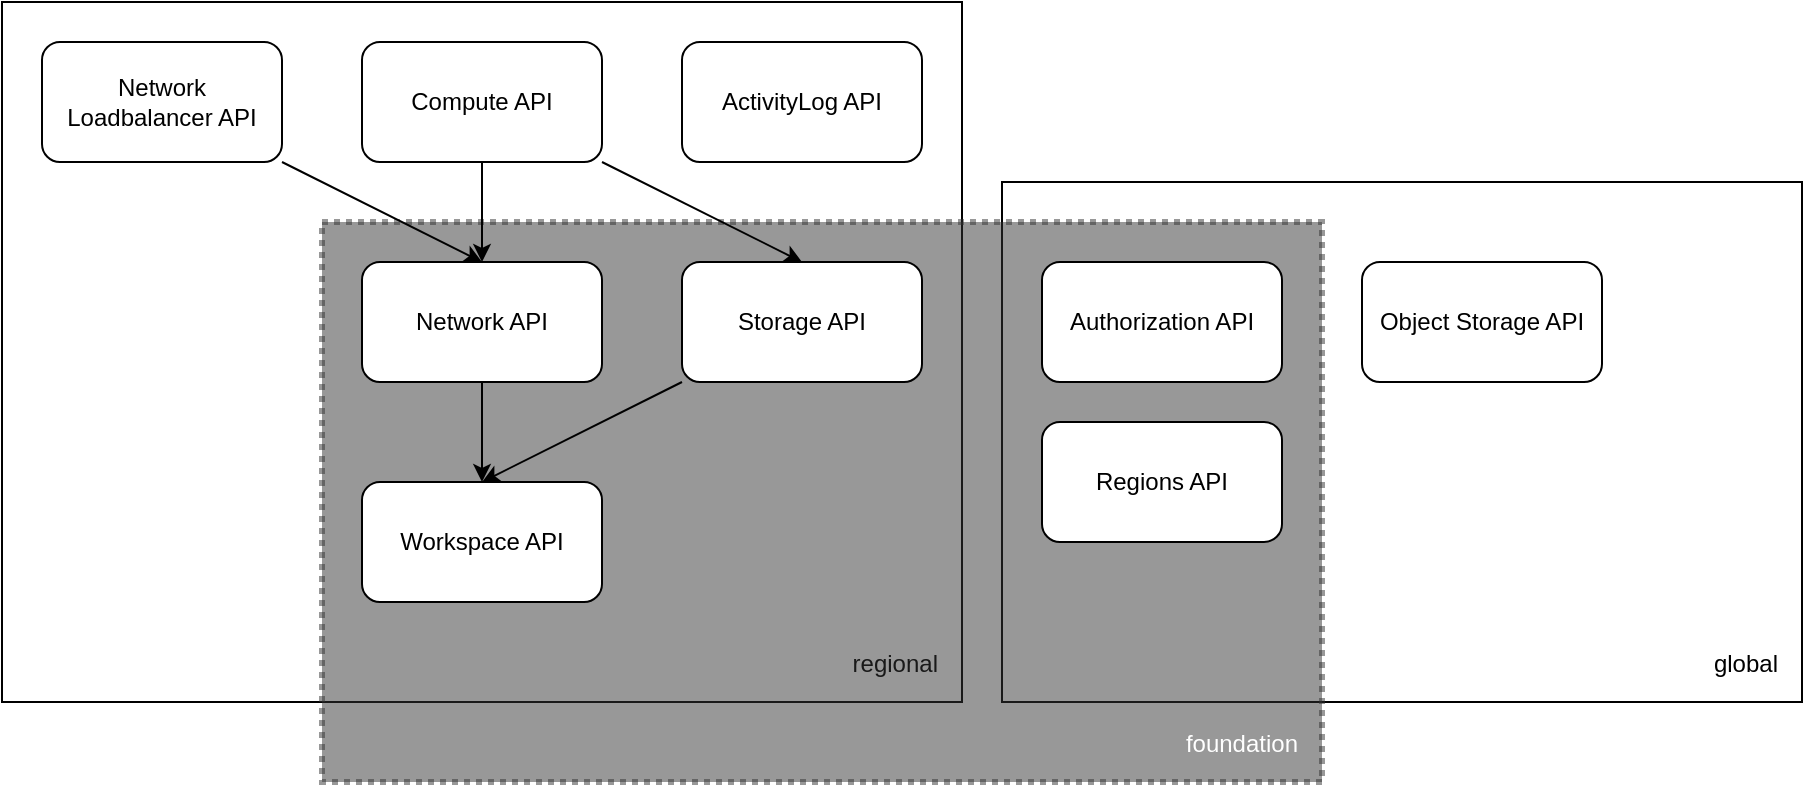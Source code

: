 <mxfile>
    <diagram id="v1ShrlZZmRDrxKBRB3x8" name="Page-1">
        <mxGraphModel dx="1174" dy="781" grid="1" gridSize="10" guides="1" tooltips="1" connect="1" arrows="1" fold="1" page="1" pageScale="1" pageWidth="1169" pageHeight="827" math="0" shadow="0">
            <root>
                <mxCell id="0"/>
                <mxCell id="1" parent="0"/>
                <mxCell id="9" value="global" style="whiteSpace=wrap;html=1;verticalAlign=bottom;align=right;spacingRight=10;spacingBottom=10;" vertex="1" parent="1">
                    <mxGeometry x="560" y="360" width="400" height="260" as="geometry"/>
                </mxCell>
                <mxCell id="4" value="regional" style="whiteSpace=wrap;html=1;verticalAlign=bottom;align=right;spacingRight=10;spacingBottom=10;" vertex="1" parent="1">
                    <mxGeometry x="60" y="270" width="480" height="350" as="geometry"/>
                </mxCell>
                <mxCell id="2" value="foundation" style="whiteSpace=wrap;html=1;align=right;verticalAlign=bottom;dashed=1;dashPattern=1 1;fillColor=#333333;fontColor=#ffffff;strokeColor=#333333;strokeWidth=3;fillStyle=auto;opacity=50;spacingRight=10;spacingBottom=10;" vertex="1" parent="1">
                    <mxGeometry x="220" y="380" width="500" height="280" as="geometry"/>
                </mxCell>
                <mxCell id="7" value="Workspace API" style="rounded=1;whiteSpace=wrap;html=1;" vertex="1" parent="1">
                    <mxGeometry x="240" y="510" width="120" height="60" as="geometry"/>
                </mxCell>
                <mxCell id="8" value="ActivityLog API" style="rounded=1;whiteSpace=wrap;html=1;" vertex="1" parent="1">
                    <mxGeometry x="400" y="290" width="120" height="60" as="geometry"/>
                </mxCell>
                <mxCell id="10" value="Authorization API" style="rounded=1;whiteSpace=wrap;html=1;" vertex="1" parent="1">
                    <mxGeometry x="580" y="400" width="120" height="60" as="geometry"/>
                </mxCell>
                <mxCell id="18" style="edgeStyle=none;html=1;" edge="1" parent="1" source="11" target="12">
                    <mxGeometry relative="1" as="geometry"/>
                </mxCell>
                <mxCell id="19" style="edgeStyle=none;html=1;entryX=0.5;entryY=0;entryDx=0;entryDy=0;" edge="1" parent="1" source="11" target="15">
                    <mxGeometry relative="1" as="geometry"/>
                </mxCell>
                <mxCell id="11" value="Compute API" style="rounded=1;whiteSpace=wrap;html=1;" vertex="1" parent="1">
                    <mxGeometry x="240" y="290" width="120" height="60" as="geometry"/>
                </mxCell>
                <mxCell id="16" style="edgeStyle=none;html=1;" edge="1" parent="1" source="12" target="7">
                    <mxGeometry relative="1" as="geometry"/>
                </mxCell>
                <mxCell id="12" value="Network API" style="rounded=1;whiteSpace=wrap;html=1;" vertex="1" parent="1">
                    <mxGeometry x="240" y="400" width="120" height="60" as="geometry"/>
                </mxCell>
                <mxCell id="13" value="Object Storage API" style="rounded=1;whiteSpace=wrap;html=1;" vertex="1" parent="1">
                    <mxGeometry x="740" y="400" width="120" height="60" as="geometry"/>
                </mxCell>
                <mxCell id="14" value="Regions API" style="rounded=1;whiteSpace=wrap;html=1;" vertex="1" parent="1">
                    <mxGeometry x="580" y="480" width="120" height="60" as="geometry"/>
                </mxCell>
                <mxCell id="17" style="edgeStyle=none;html=1;entryX=0.5;entryY=0;entryDx=0;entryDy=0;" edge="1" parent="1" source="15" target="7">
                    <mxGeometry relative="1" as="geometry">
                        <mxPoint x="300" y="490" as="targetPoint"/>
                    </mxGeometry>
                </mxCell>
                <mxCell id="15" value="Storage API" style="rounded=1;whiteSpace=wrap;html=1;" vertex="1" parent="1">
                    <mxGeometry x="400" y="400" width="120" height="60" as="geometry"/>
                </mxCell>
                <mxCell id="21" style="edgeStyle=none;html=1;entryX=0.5;entryY=0;entryDx=0;entryDy=0;" edge="1" parent="1" source="20" target="12">
                    <mxGeometry relative="1" as="geometry"/>
                </mxCell>
                <mxCell id="20" value="Network Loadbalancer API" style="rounded=1;whiteSpace=wrap;html=1;" vertex="1" parent="1">
                    <mxGeometry x="80" y="290" width="120" height="60" as="geometry"/>
                </mxCell>
            </root>
        </mxGraphModel>
    </diagram>
</mxfile>